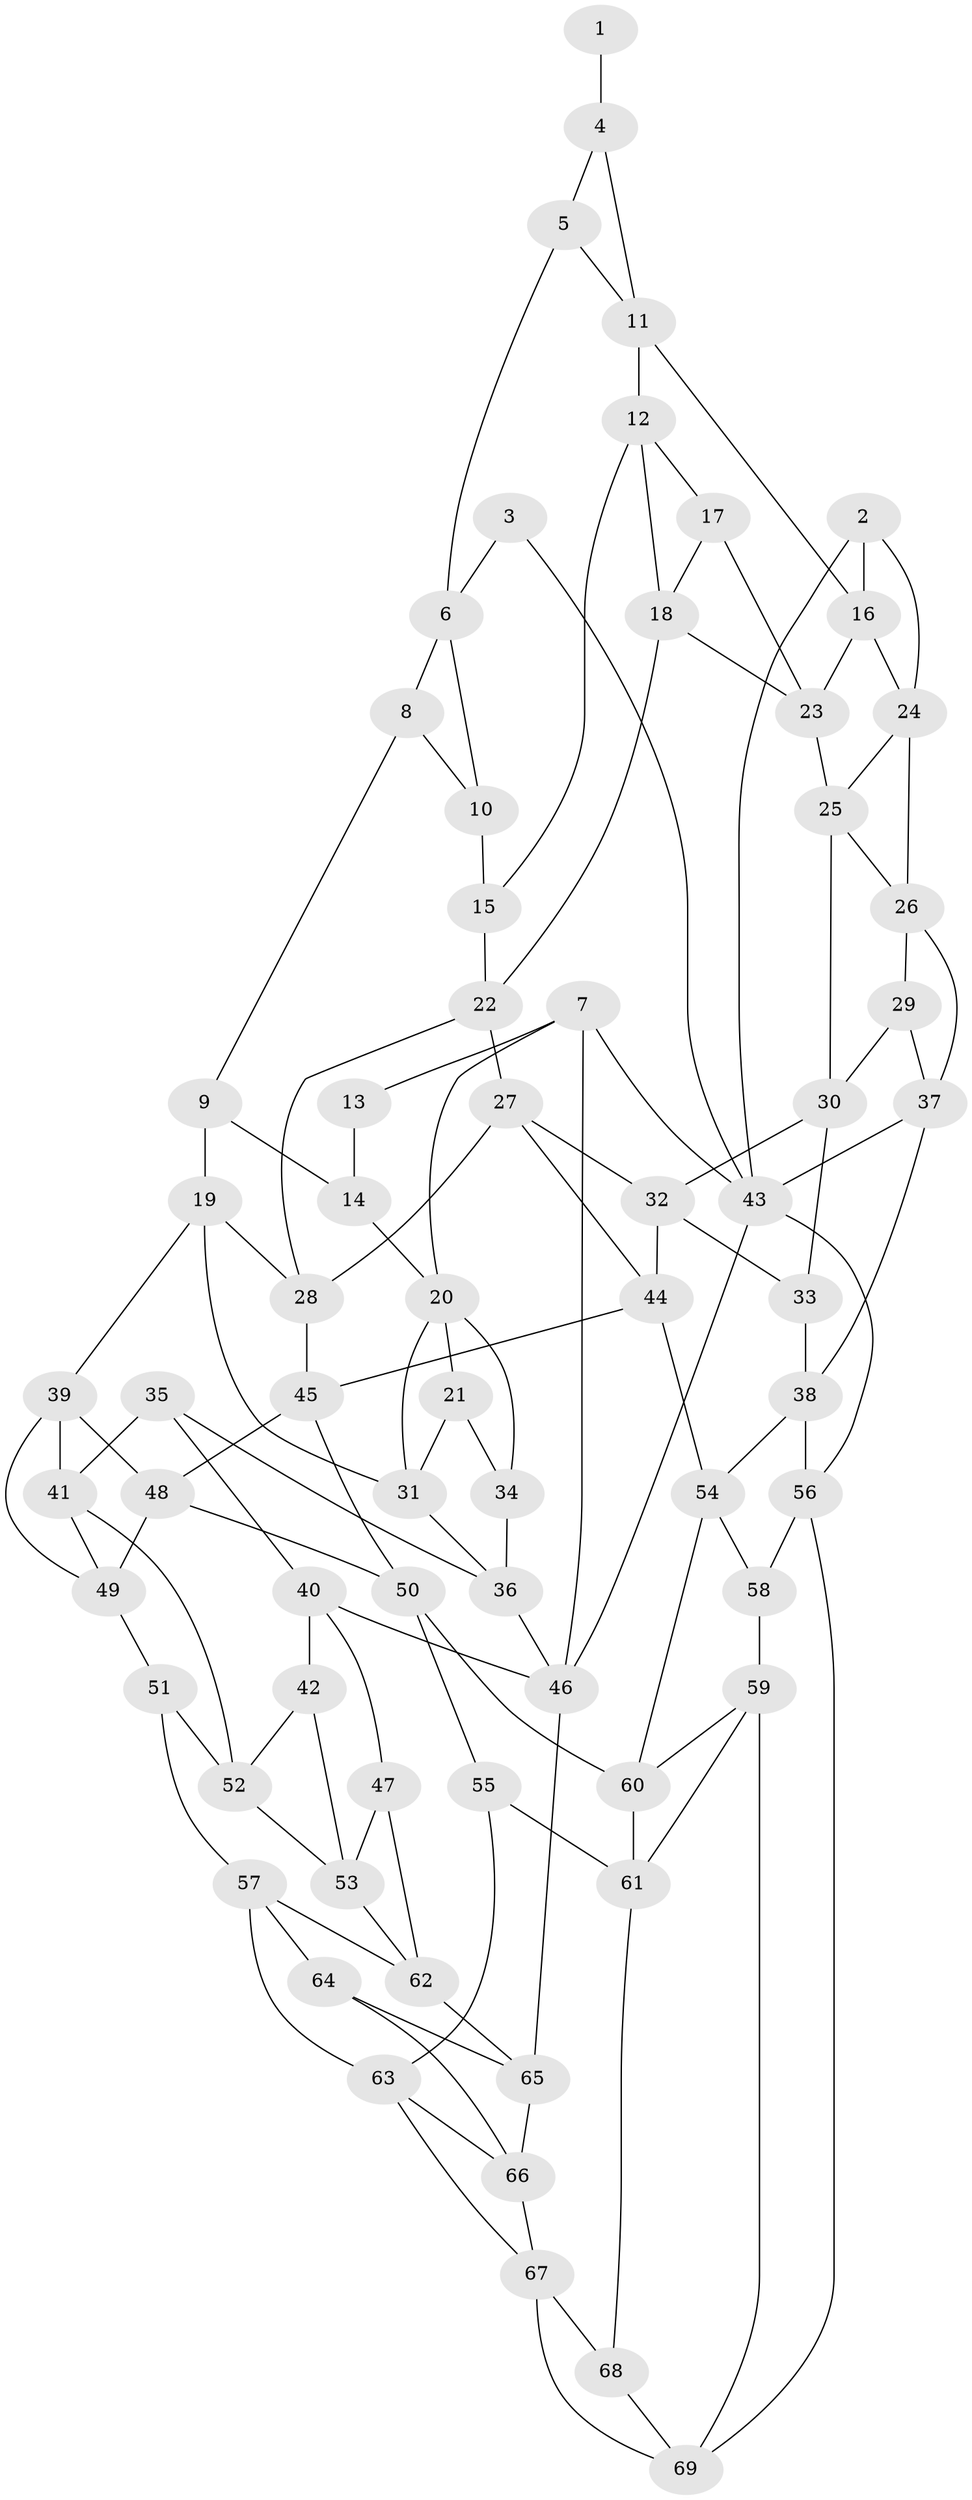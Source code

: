 // original degree distribution, {3: 0.021739130434782608, 4: 0.21739130434782608, 5: 0.5434782608695652, 6: 0.21739130434782608}
// Generated by graph-tools (version 1.1) at 2025/38/03/04/25 23:38:23]
// undirected, 69 vertices, 126 edges
graph export_dot {
  node [color=gray90,style=filled];
  1;
  2;
  3;
  4;
  5;
  6;
  7;
  8;
  9;
  10;
  11;
  12;
  13;
  14;
  15;
  16;
  17;
  18;
  19;
  20;
  21;
  22;
  23;
  24;
  25;
  26;
  27;
  28;
  29;
  30;
  31;
  32;
  33;
  34;
  35;
  36;
  37;
  38;
  39;
  40;
  41;
  42;
  43;
  44;
  45;
  46;
  47;
  48;
  49;
  50;
  51;
  52;
  53;
  54;
  55;
  56;
  57;
  58;
  59;
  60;
  61;
  62;
  63;
  64;
  65;
  66;
  67;
  68;
  69;
  1 -- 4 [weight=2.0];
  2 -- 16 [weight=1.0];
  2 -- 24 [weight=1.0];
  2 -- 43 [weight=1.0];
  3 -- 6 [weight=1.0];
  3 -- 43 [weight=1.0];
  4 -- 5 [weight=1.0];
  4 -- 11 [weight=1.0];
  5 -- 6 [weight=1.0];
  5 -- 11 [weight=1.0];
  6 -- 8 [weight=1.0];
  6 -- 10 [weight=1.0];
  7 -- 13 [weight=1.0];
  7 -- 20 [weight=1.0];
  7 -- 43 [weight=1.0];
  7 -- 46 [weight=1.0];
  8 -- 9 [weight=1.0];
  8 -- 10 [weight=1.0];
  9 -- 14 [weight=1.0];
  9 -- 19 [weight=1.0];
  10 -- 15 [weight=2.0];
  11 -- 12 [weight=1.0];
  11 -- 16 [weight=1.0];
  12 -- 15 [weight=1.0];
  12 -- 17 [weight=1.0];
  12 -- 18 [weight=1.0];
  13 -- 14 [weight=2.0];
  14 -- 20 [weight=1.0];
  15 -- 22 [weight=1.0];
  16 -- 23 [weight=1.0];
  16 -- 24 [weight=1.0];
  17 -- 18 [weight=1.0];
  17 -- 23 [weight=1.0];
  18 -- 22 [weight=1.0];
  18 -- 23 [weight=1.0];
  19 -- 28 [weight=1.0];
  19 -- 31 [weight=1.0];
  19 -- 39 [weight=1.0];
  20 -- 21 [weight=2.0];
  20 -- 31 [weight=1.0];
  20 -- 34 [weight=1.0];
  21 -- 31 [weight=1.0];
  21 -- 34 [weight=1.0];
  22 -- 27 [weight=1.0];
  22 -- 28 [weight=1.0];
  23 -- 25 [weight=1.0];
  24 -- 25 [weight=1.0];
  24 -- 26 [weight=1.0];
  25 -- 26 [weight=1.0];
  25 -- 30 [weight=1.0];
  26 -- 29 [weight=1.0];
  26 -- 37 [weight=1.0];
  27 -- 28 [weight=1.0];
  27 -- 32 [weight=1.0];
  27 -- 44 [weight=1.0];
  28 -- 45 [weight=1.0];
  29 -- 30 [weight=1.0];
  29 -- 37 [weight=1.0];
  30 -- 32 [weight=1.0];
  30 -- 33 [weight=1.0];
  31 -- 36 [weight=1.0];
  32 -- 33 [weight=1.0];
  32 -- 44 [weight=1.0];
  33 -- 38 [weight=1.0];
  34 -- 36 [weight=1.0];
  35 -- 36 [weight=1.0];
  35 -- 40 [weight=1.0];
  35 -- 41 [weight=1.0];
  36 -- 46 [weight=1.0];
  37 -- 38 [weight=1.0];
  37 -- 43 [weight=1.0];
  38 -- 54 [weight=1.0];
  38 -- 56 [weight=1.0];
  39 -- 41 [weight=1.0];
  39 -- 48 [weight=1.0];
  39 -- 49 [weight=1.0];
  40 -- 42 [weight=1.0];
  40 -- 46 [weight=1.0];
  40 -- 47 [weight=1.0];
  41 -- 49 [weight=1.0];
  41 -- 52 [weight=1.0];
  42 -- 52 [weight=1.0];
  42 -- 53 [weight=1.0];
  43 -- 46 [weight=1.0];
  43 -- 56 [weight=1.0];
  44 -- 45 [weight=1.0];
  44 -- 54 [weight=1.0];
  45 -- 48 [weight=1.0];
  45 -- 50 [weight=1.0];
  46 -- 65 [weight=1.0];
  47 -- 53 [weight=1.0];
  47 -- 62 [weight=1.0];
  48 -- 49 [weight=1.0];
  48 -- 50 [weight=1.0];
  49 -- 51 [weight=1.0];
  50 -- 55 [weight=1.0];
  50 -- 60 [weight=1.0];
  51 -- 52 [weight=1.0];
  51 -- 57 [weight=1.0];
  52 -- 53 [weight=1.0];
  53 -- 62 [weight=1.0];
  54 -- 58 [weight=1.0];
  54 -- 60 [weight=1.0];
  55 -- 61 [weight=1.0];
  55 -- 63 [weight=1.0];
  56 -- 58 [weight=2.0];
  56 -- 69 [weight=1.0];
  57 -- 62 [weight=1.0];
  57 -- 63 [weight=1.0];
  57 -- 64 [weight=1.0];
  58 -- 59 [weight=1.0];
  59 -- 60 [weight=1.0];
  59 -- 61 [weight=1.0];
  59 -- 69 [weight=1.0];
  60 -- 61 [weight=1.0];
  61 -- 68 [weight=1.0];
  62 -- 65 [weight=1.0];
  63 -- 66 [weight=1.0];
  63 -- 67 [weight=1.0];
  64 -- 65 [weight=1.0];
  64 -- 66 [weight=2.0];
  65 -- 66 [weight=1.0];
  66 -- 67 [weight=2.0];
  67 -- 68 [weight=2.0];
  67 -- 69 [weight=1.0];
  68 -- 69 [weight=1.0];
}
